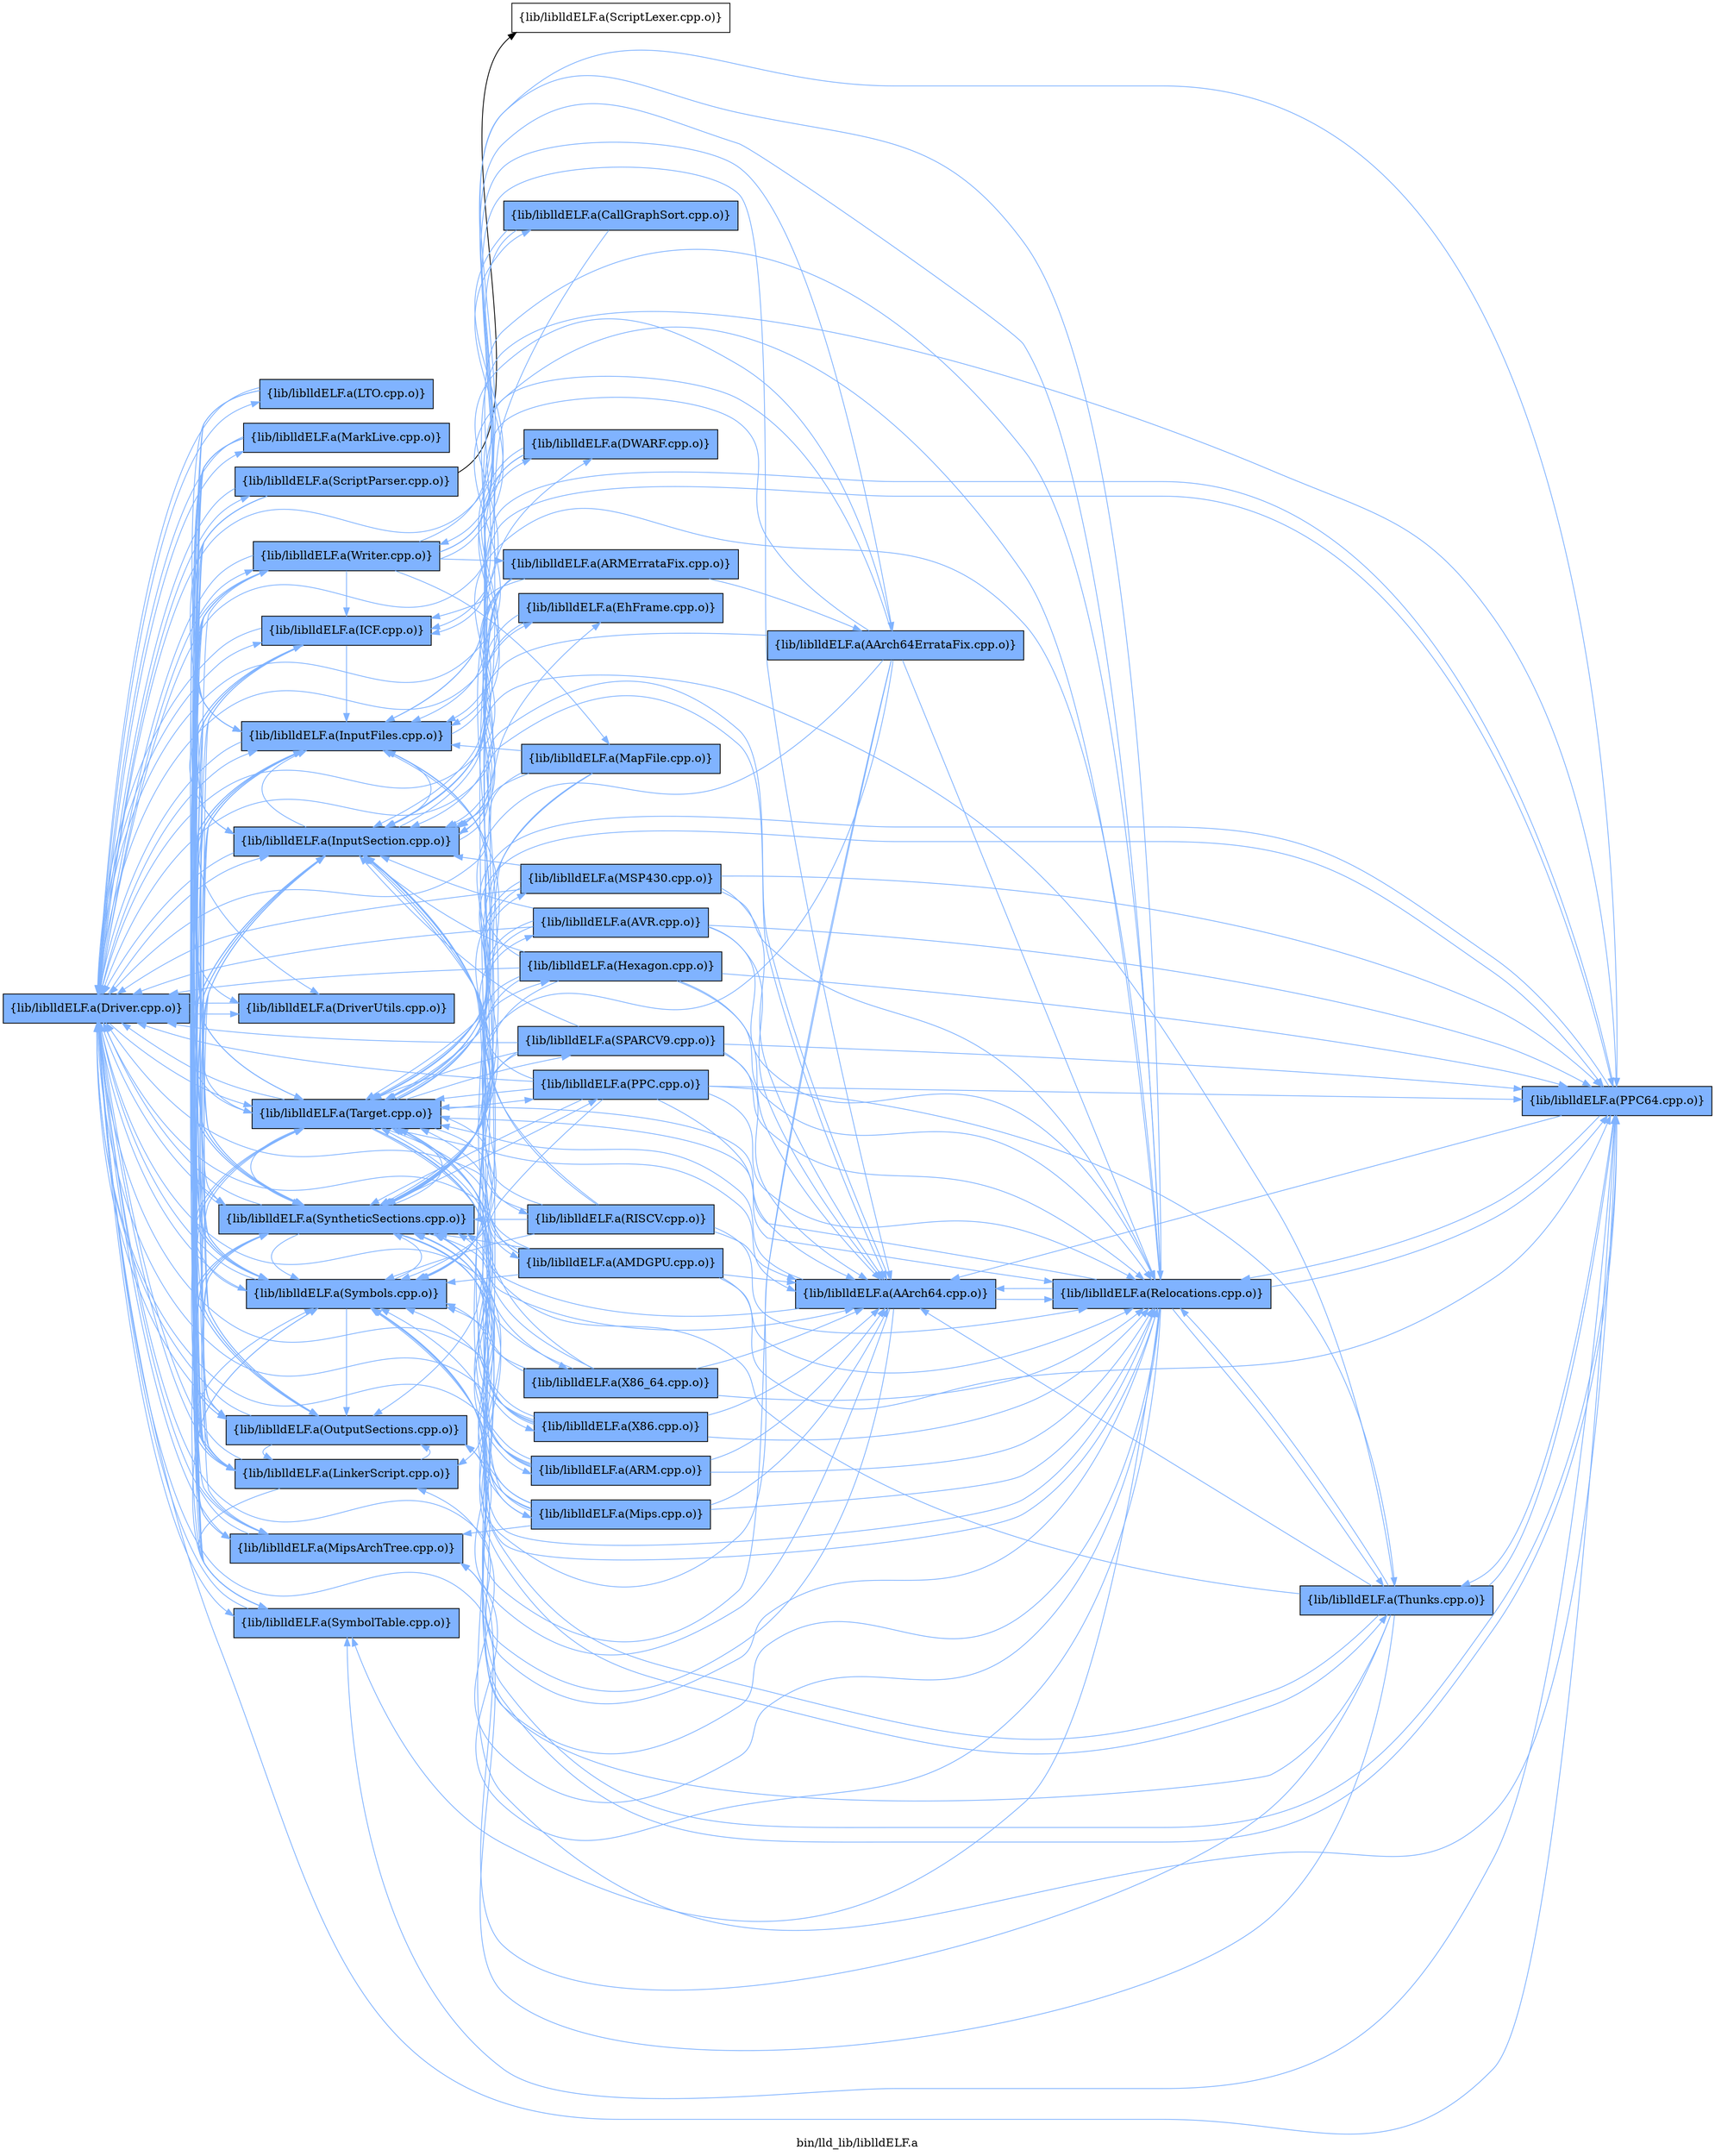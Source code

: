 digraph "bin/lld_lib/liblldELF.a" {
	label="bin/lld_lib/liblldELF.a";
	rankdir=LR;
	{ rank=same; Node0x55af26ed1038;  }
	{ rank=same; Node0x55af26eba248; Node0x55af26eb9b18; Node0x55af26ece018; Node0x55af26ece0b8; Node0x55af26ec2bc8; Node0x55af26ebc098; Node0x55af26ebb8c8; Node0x55af26ebb468; Node0x55af26ebd448; Node0x55af26ebc548; Node0x55af26ed2e88; Node0x55af26ed4968; Node0x55af26ed4788; Node0x55af26ed0958; Node0x55af26ecca88;  }

	Node0x55af26ed1038 [shape=record,shape=box,group=1,style=filled,fillcolor="0.600000 0.5 1",label="{lib/liblldELF.a(Driver.cpp.o)}"];
	Node0x55af26ed1038 -> Node0x55af26eba248[color="0.600000 0.5 1"];
	Node0x55af26ed1038 -> Node0x55af26eb9b18[color="0.600000 0.5 1"];
	Node0x55af26ed1038 -> Node0x55af26ece018[color="0.600000 0.5 1"];
	Node0x55af26ed1038 -> Node0x55af26ece0b8[color="0.600000 0.5 1"];
	Node0x55af26ed1038 -> Node0x55af26ec2bc8[color="0.600000 0.5 1"];
	Node0x55af26ed1038 -> Node0x55af26ebc098[color="0.600000 0.5 1"];
	Node0x55af26ed1038 -> Node0x55af26ebb8c8[color="0.600000 0.5 1"];
	Node0x55af26ed1038 -> Node0x55af26ebb468[color="0.600000 0.5 1"];
	Node0x55af26ed1038 -> Node0x55af26ebd448[color="0.600000 0.5 1"];
	Node0x55af26ed1038 -> Node0x55af26ebc548[color="0.600000 0.5 1"];
	Node0x55af26ed1038 -> Node0x55af26ed2e88[color="0.600000 0.5 1"];
	Node0x55af26ed1038 -> Node0x55af26ed4968[color="0.600000 0.5 1"];
	Node0x55af26ed1038 -> Node0x55af26ed4788[color="0.600000 0.5 1"];
	Node0x55af26ed1038 -> Node0x55af26ed0958[color="0.600000 0.5 1"];
	Node0x55af26ed1038 -> Node0x55af26ecca88[color="0.600000 0.5 1"];
	Node0x55af26eba248 [shape=record,shape=box,group=1,style=filled,fillcolor="0.600000 0.5 1",label="{lib/liblldELF.a(DriverUtils.cpp.o)}"];
	Node0x55af26eba248 -> Node0x55af26ed1038[color="0.600000 0.5 1"];
	Node0x55af26eb9b18 [shape=record,shape=box,group=1,style=filled,fillcolor="0.600000 0.5 1",label="{lib/liblldELF.a(ICF.cpp.o)}"];
	Node0x55af26eb9b18 -> Node0x55af26ece018[color="0.600000 0.5 1"];
	Node0x55af26eb9b18 -> Node0x55af26ed1038[color="0.600000 0.5 1"];
	Node0x55af26eb9b18 -> Node0x55af26ec2bc8[color="0.600000 0.5 1"];
	Node0x55af26eb9b18 -> Node0x55af26ebb8c8[color="0.600000 0.5 1"];
	Node0x55af26eb9b18 -> Node0x55af26ebd448[color="0.600000 0.5 1"];
	Node0x55af26eb9b18 -> Node0x55af26ed2e88[color="0.600000 0.5 1"];
	Node0x55af26eb9b18 -> Node0x55af26ed4968[color="0.600000 0.5 1"];
	Node0x55af26eb9b18 -> Node0x55af26ed4788[color="0.600000 0.5 1"];
	Node0x55af26ece018 [shape=record,shape=box,group=1,style=filled,fillcolor="0.600000 0.5 1",label="{lib/liblldELF.a(InputFiles.cpp.o)}"];
	Node0x55af26ece018 -> Node0x55af26eba248[color="0.600000 0.5 1"];
	Node0x55af26ece018 -> Node0x55af26ece798[color="0.600000 0.5 1"];
	Node0x55af26ece018 -> Node0x55af26ed1038[color="0.600000 0.5 1"];
	Node0x55af26ece018 -> Node0x55af26ece0b8[color="0.600000 0.5 1"];
	Node0x55af26ece018 -> Node0x55af26ec2bc8[color="0.600000 0.5 1"];
	Node0x55af26ece018 -> Node0x55af26ed2e88[color="0.600000 0.5 1"];
	Node0x55af26ece018 -> Node0x55af26ed4968[color="0.600000 0.5 1"];
	Node0x55af26ece018 -> Node0x55af26ed4788[color="0.600000 0.5 1"];
	Node0x55af26ece0b8 [shape=record,shape=box,group=1,style=filled,fillcolor="0.600000 0.5 1",label="{lib/liblldELF.a(MipsArchTree.cpp.o)}"];
	Node0x55af26ece0b8 -> Node0x55af26ece018[color="0.600000 0.5 1"];
	Node0x55af26ece0b8 -> Node0x55af26ed1038[color="0.600000 0.5 1"];
	Node0x55af26ec2bc8 [shape=record,shape=box,group=1,style=filled,fillcolor="0.600000 0.5 1",label="{lib/liblldELF.a(InputSection.cpp.o)}"];
	Node0x55af26ec2bc8 -> Node0x55af26ece018[color="0.600000 0.5 1"];
	Node0x55af26ec2bc8 -> Node0x55af26ed1038[color="0.600000 0.5 1"];
	Node0x55af26ec2bc8 -> Node0x55af26ece0b8[color="0.600000 0.5 1"];
	Node0x55af26ec2bc8 -> Node0x55af26ec2998[color="0.600000 0.5 1"];
	Node0x55af26ec2bc8 -> Node0x55af26eba798[color="0.600000 0.5 1"];
	Node0x55af26ec2bc8 -> Node0x55af26eba018[color="0.600000 0.5 1"];
	Node0x55af26ec2bc8 -> Node0x55af26ebd448[color="0.600000 0.5 1"];
	Node0x55af26ec2bc8 -> Node0x55af26ed2e88[color="0.600000 0.5 1"];
	Node0x55af26ec2bc8 -> Node0x55af26ed4968[color="0.600000 0.5 1"];
	Node0x55af26ec2bc8 -> Node0x55af26ed4788[color="0.600000 0.5 1"];
	Node0x55af26ec2bc8 -> Node0x55af26ed0958[color="0.600000 0.5 1"];
	Node0x55af26ebc098 [shape=record,shape=box,group=1,style=filled,fillcolor="0.600000 0.5 1",label="{lib/liblldELF.a(LTO.cpp.o)}"];
	Node0x55af26ebc098 -> Node0x55af26ece018[color="0.600000 0.5 1"];
	Node0x55af26ebc098 -> Node0x55af26ed1038[color="0.600000 0.5 1"];
	Node0x55af26ebc098 -> Node0x55af26ed2e88[color="0.600000 0.5 1"];
	Node0x55af26ebc098 -> Node0x55af26ed4968[color="0.600000 0.5 1"];
	Node0x55af26ebb8c8 [shape=record,shape=box,group=1,style=filled,fillcolor="0.600000 0.5 1",label="{lib/liblldELF.a(LinkerScript.cpp.o)}"];
	Node0x55af26ebb8c8 -> Node0x55af26ece018[color="0.600000 0.5 1"];
	Node0x55af26ebb8c8 -> Node0x55af26ed1038[color="0.600000 0.5 1"];
	Node0x55af26ebb8c8 -> Node0x55af26ec2bc8[color="0.600000 0.5 1"];
	Node0x55af26ebb8c8 -> Node0x55af26ebd448[color="0.600000 0.5 1"];
	Node0x55af26ebb8c8 -> Node0x55af26ed2e88[color="0.600000 0.5 1"];
	Node0x55af26ebb8c8 -> Node0x55af26ed4968[color="0.600000 0.5 1"];
	Node0x55af26ebb8c8 -> Node0x55af26ed4788[color="0.600000 0.5 1"];
	Node0x55af26ebb8c8 -> Node0x55af26ed0958[color="0.600000 0.5 1"];
	Node0x55af26ebb8c8 -> Node0x55af26ecca88[color="0.600000 0.5 1"];
	Node0x55af26ebb468 [shape=record,shape=box,group=1,style=filled,fillcolor="0.600000 0.5 1",label="{lib/liblldELF.a(MarkLive.cpp.o)}"];
	Node0x55af26ebb468 -> Node0x55af26ece018[color="0.600000 0.5 1"];
	Node0x55af26ebb468 -> Node0x55af26ed1038[color="0.600000 0.5 1"];
	Node0x55af26ebb468 -> Node0x55af26ec2bc8[color="0.600000 0.5 1"];
	Node0x55af26ebb468 -> Node0x55af26ebb8c8[color="0.600000 0.5 1"];
	Node0x55af26ebb468 -> Node0x55af26ed2e88[color="0.600000 0.5 1"];
	Node0x55af26ebb468 -> Node0x55af26ed4968[color="0.600000 0.5 1"];
	Node0x55af26ebb468 -> Node0x55af26ed4788[color="0.600000 0.5 1"];
	Node0x55af26ebb468 -> Node0x55af26ed0958[color="0.600000 0.5 1"];
	Node0x55af26ebd448 [shape=record,shape=box,group=1,style=filled,fillcolor="0.600000 0.5 1",label="{lib/liblldELF.a(OutputSections.cpp.o)}"];
	Node0x55af26ebd448 -> Node0x55af26eb9b18[color="0.600000 0.5 1"];
	Node0x55af26ebd448 -> Node0x55af26ed1038[color="0.600000 0.5 1"];
	Node0x55af26ebd448 -> Node0x55af26ec2bc8[color="0.600000 0.5 1"];
	Node0x55af26ebd448 -> Node0x55af26ebb8c8[color="0.600000 0.5 1"];
	Node0x55af26ebd448 -> Node0x55af26ed4788[color="0.600000 0.5 1"];
	Node0x55af26ebd448 -> Node0x55af26ed0958[color="0.600000 0.5 1"];
	Node0x55af26ebc548 [shape=record,shape=box,group=1,style=filled,fillcolor="0.600000 0.5 1",label="{lib/liblldELF.a(ScriptParser.cpp.o)}"];
	Node0x55af26ebc548 -> Node0x55af26eba248[color="0.600000 0.5 1"];
	Node0x55af26ebc548 -> Node0x55af26ece018[color="0.600000 0.5 1"];
	Node0x55af26ebc548 -> Node0x55af26ed1038[color="0.600000 0.5 1"];
	Node0x55af26ebc548 -> Node0x55af26ebb8c8[color="0.600000 0.5 1"];
	Node0x55af26ebc548 -> Node0x55af26ebd448[color="0.600000 0.5 1"];
	Node0x55af26ebc548 -> Node0x55af26ed2f78;
	Node0x55af26ebc548 -> Node0x55af26ed2e88[color="0.600000 0.5 1"];
	Node0x55af26ebc548 -> Node0x55af26ed0958[color="0.600000 0.5 1"];
	Node0x55af26ed2e88 [shape=record,shape=box,group=1,style=filled,fillcolor="0.600000 0.5 1",label="{lib/liblldELF.a(SymbolTable.cpp.o)}"];
	Node0x55af26ed2e88 -> Node0x55af26ed1038[color="0.600000 0.5 1"];
	Node0x55af26ed2e88 -> Node0x55af26ed4968[color="0.600000 0.5 1"];
	Node0x55af26ed4968 [shape=record,shape=box,group=1,style=filled,fillcolor="0.600000 0.5 1",label="{lib/liblldELF.a(Symbols.cpp.o)}"];
	Node0x55af26ed4968 -> Node0x55af26ece018[color="0.600000 0.5 1"];
	Node0x55af26ed4968 -> Node0x55af26ed1038[color="0.600000 0.5 1"];
	Node0x55af26ed4968 -> Node0x55af26ece0b8[color="0.600000 0.5 1"];
	Node0x55af26ed4968 -> Node0x55af26ec2bc8[color="0.600000 0.5 1"];
	Node0x55af26ed4968 -> Node0x55af26ebd448[color="0.600000 0.5 1"];
	Node0x55af26ed4968 -> Node0x55af26ed4788[color="0.600000 0.5 1"];
	Node0x55af26ed4968 -> Node0x55af26ed0958[color="0.600000 0.5 1"];
	Node0x55af26ed4788 [shape=record,shape=box,group=1,style=filled,fillcolor="0.600000 0.5 1",label="{lib/liblldELF.a(SyntheticSections.cpp.o)}"];
	Node0x55af26ed4788 -> Node0x55af26eb9b18[color="0.600000 0.5 1"];
	Node0x55af26ed4788 -> Node0x55af26ece018[color="0.600000 0.5 1"];
	Node0x55af26ed4788 -> Node0x55af26ece798[color="0.600000 0.5 1"];
	Node0x55af26ed4788 -> Node0x55af26ed1038[color="0.600000 0.5 1"];
	Node0x55af26ed4788 -> Node0x55af26ece0b8[color="0.600000 0.5 1"];
	Node0x55af26ed4788 -> Node0x55af26ec2bc8[color="0.600000 0.5 1"];
	Node0x55af26ed4788 -> Node0x55af26ec2998[color="0.600000 0.5 1"];
	Node0x55af26ed4788 -> Node0x55af26eba798[color="0.600000 0.5 1"];
	Node0x55af26ed4788 -> Node0x55af26eba018[color="0.600000 0.5 1"];
	Node0x55af26ed4788 -> Node0x55af26ebb8c8[color="0.600000 0.5 1"];
	Node0x55af26ed4788 -> Node0x55af26ebd448[color="0.600000 0.5 1"];
	Node0x55af26ed4788 -> Node0x55af26ebcc78[color="0.600000 0.5 1"];
	Node0x55af26ed4788 -> Node0x55af26ed2e88[color="0.600000 0.5 1"];
	Node0x55af26ed4788 -> Node0x55af26ed4968[color="0.600000 0.5 1"];
	Node0x55af26ed4788 -> Node0x55af26ed13a8[color="0.600000 0.5 1"];
	Node0x55af26ed4788 -> Node0x55af26ed10d8[color="0.600000 0.5 1"];
	Node0x55af26ed4788 -> Node0x55af26ed0958[color="0.600000 0.5 1"];
	Node0x55af26ed4788 -> Node0x55af26ecd168[color="0.600000 0.5 1"];
	Node0x55af26ed0958 [shape=record,shape=box,group=1,style=filled,fillcolor="0.600000 0.5 1",label="{lib/liblldELF.a(Target.cpp.o)}"];
	Node0x55af26ed0958 -> Node0x55af26ed1038[color="0.600000 0.5 1"];
	Node0x55af26ed0958 -> Node0x55af26ec2bc8[color="0.600000 0.5 1"];
	Node0x55af26ed0958 -> Node0x55af26ec2998[color="0.600000 0.5 1"];
	Node0x55af26ed0958 -> Node0x55af26eba798[color="0.600000 0.5 1"];
	Node0x55af26ed0958 -> Node0x55af26ebd448[color="0.600000 0.5 1"];
	Node0x55af26ed0958 -> Node0x55af26ebcc78[color="0.600000 0.5 1"];
	Node0x55af26ed0958 -> Node0x55af26ed4788[color="0.600000 0.5 1"];
	Node0x55af26ed0958 -> Node0x55af26ed13a8[color="0.600000 0.5 1"];
	Node0x55af26ed0958 -> Node0x55af26ed10d8[color="0.600000 0.5 1"];
	Node0x55af26ed0958 -> Node0x55af26ed29d8[color="0.600000 0.5 1"];
	Node0x55af26ed0958 -> Node0x55af26ed2208[color="0.600000 0.5 1"];
	Node0x55af26ed0958 -> Node0x55af26ed18a8[color="0.600000 0.5 1"];
	Node0x55af26ed0958 -> Node0x55af26eceb08[color="0.600000 0.5 1"];
	Node0x55af26ed0958 -> Node0x55af26ec6138[color="0.600000 0.5 1"];
	Node0x55af26ed0958 -> Node0x55af26ec54b8[color="0.600000 0.5 1"];
	Node0x55af26ed0958 -> Node0x55af26ecbc78[color="0.600000 0.5 1"];
	Node0x55af26ed0958 -> Node0x55af26ecb4f8[color="0.600000 0.5 1"];
	Node0x55af26ed0958 -> Node0x55af26ecbb88[color="0.600000 0.5 1"];
	Node0x55af26ecca88 [shape=record,shape=box,group=1,style=filled,fillcolor="0.600000 0.5 1",label="{lib/liblldELF.a(Writer.cpp.o)}"];
	Node0x55af26ecca88 -> Node0x55af26eb9b18[color="0.600000 0.5 1"];
	Node0x55af26ecca88 -> Node0x55af26ece018[color="0.600000 0.5 1"];
	Node0x55af26ecca88 -> Node0x55af26ed1038[color="0.600000 0.5 1"];
	Node0x55af26ecca88 -> Node0x55af26ec2bc8[color="0.600000 0.5 1"];
	Node0x55af26ecca88 -> Node0x55af26ec2998[color="0.600000 0.5 1"];
	Node0x55af26ecca88 -> Node0x55af26eba798[color="0.600000 0.5 1"];
	Node0x55af26ecca88 -> Node0x55af26ebb8c8[color="0.600000 0.5 1"];
	Node0x55af26ecca88 -> Node0x55af26ebd448[color="0.600000 0.5 1"];
	Node0x55af26ecca88 -> Node0x55af26ebcc78[color="0.600000 0.5 1"];
	Node0x55af26ecca88 -> Node0x55af26ed2e88[color="0.600000 0.5 1"];
	Node0x55af26ecca88 -> Node0x55af26ed4968[color="0.600000 0.5 1"];
	Node0x55af26ecca88 -> Node0x55af26ed4788[color="0.600000 0.5 1"];
	Node0x55af26ecca88 -> Node0x55af26ed0958[color="0.600000 0.5 1"];
	Node0x55af26ecca88 -> Node0x55af26ec9e28[color="0.600000 0.5 1"];
	Node0x55af26ecca88 -> Node0x55af26ec8c58[color="0.600000 0.5 1"];
	Node0x55af26ecca88 -> Node0x55af26ecad28[color="0.600000 0.5 1"];
	Node0x55af26ecca88 -> Node0x55af26eb67d8[color="0.600000 0.5 1"];
	Node0x55af26ece798 [shape=record,shape=box,group=1,style=filled,fillcolor="0.600000 0.5 1",label="{lib/liblldELF.a(DWARF.cpp.o)}"];
	Node0x55af26ece798 -> Node0x55af26ece018[color="0.600000 0.5 1"];
	Node0x55af26ece798 -> Node0x55af26ed1038[color="0.600000 0.5 1"];
	Node0x55af26ece798 -> Node0x55af26ec2bc8[color="0.600000 0.5 1"];
	Node0x55af26ec2998 [shape=record,shape=box,group=1,style=filled,fillcolor="0.600000 0.5 1",label="{lib/liblldELF.a(AArch64.cpp.o)}"];
	Node0x55af26ec2998 -> Node0x55af26ed1038[color="0.600000 0.5 1"];
	Node0x55af26ec2998 -> Node0x55af26ec2bc8[color="0.600000 0.5 1"];
	Node0x55af26ec2998 -> Node0x55af26ebcc78[color="0.600000 0.5 1"];
	Node0x55af26ec2998 -> Node0x55af26ed4968[color="0.600000 0.5 1"];
	Node0x55af26ec2998 -> Node0x55af26ed4788[color="0.600000 0.5 1"];
	Node0x55af26ec2998 -> Node0x55af26ed0958[color="0.600000 0.5 1"];
	Node0x55af26eba798 [shape=record,shape=box,group=1,style=filled,fillcolor="0.600000 0.5 1",label="{lib/liblldELF.a(PPC64.cpp.o)}"];
	Node0x55af26eba798 -> Node0x55af26ece018[color="0.600000 0.5 1"];
	Node0x55af26eba798 -> Node0x55af26ed1038[color="0.600000 0.5 1"];
	Node0x55af26eba798 -> Node0x55af26ec2bc8[color="0.600000 0.5 1"];
	Node0x55af26eba798 -> Node0x55af26ec2998[color="0.600000 0.5 1"];
	Node0x55af26eba798 -> Node0x55af26ebcc78[color="0.600000 0.5 1"];
	Node0x55af26eba798 -> Node0x55af26ed2e88[color="0.600000 0.5 1"];
	Node0x55af26eba798 -> Node0x55af26ed4968[color="0.600000 0.5 1"];
	Node0x55af26eba798 -> Node0x55af26ed4788[color="0.600000 0.5 1"];
	Node0x55af26eba798 -> Node0x55af26ed0958[color="0.600000 0.5 1"];
	Node0x55af26eba798 -> Node0x55af26ecd168[color="0.600000 0.5 1"];
	Node0x55af26eba018 [shape=record,shape=box,group=1,style=filled,fillcolor="0.600000 0.5 1",label="{lib/liblldELF.a(EhFrame.cpp.o)}"];
	Node0x55af26eba018 -> Node0x55af26ed1038[color="0.600000 0.5 1"];
	Node0x55af26eba018 -> Node0x55af26ec2bc8[color="0.600000 0.5 1"];
	Node0x55af26ebcc78 [shape=record,shape=box,group=1,style=filled,fillcolor="0.600000 0.5 1",label="{lib/liblldELF.a(Relocations.cpp.o)}"];
	Node0x55af26ebcc78 -> Node0x55af26eb9b18[color="0.600000 0.5 1"];
	Node0x55af26ebcc78 -> Node0x55af26ece018[color="0.600000 0.5 1"];
	Node0x55af26ebcc78 -> Node0x55af26ed1038[color="0.600000 0.5 1"];
	Node0x55af26ebcc78 -> Node0x55af26ece0b8[color="0.600000 0.5 1"];
	Node0x55af26ebcc78 -> Node0x55af26ec2bc8[color="0.600000 0.5 1"];
	Node0x55af26ebcc78 -> Node0x55af26ec2998[color="0.600000 0.5 1"];
	Node0x55af26ebcc78 -> Node0x55af26eba798[color="0.600000 0.5 1"];
	Node0x55af26ebcc78 -> Node0x55af26ebb8c8[color="0.600000 0.5 1"];
	Node0x55af26ebcc78 -> Node0x55af26ebd448[color="0.600000 0.5 1"];
	Node0x55af26ebcc78 -> Node0x55af26ed2e88[color="0.600000 0.5 1"];
	Node0x55af26ebcc78 -> Node0x55af26ed4968[color="0.600000 0.5 1"];
	Node0x55af26ebcc78 -> Node0x55af26ed4788[color="0.600000 0.5 1"];
	Node0x55af26ebcc78 -> Node0x55af26ed0958[color="0.600000 0.5 1"];
	Node0x55af26ebcc78 -> Node0x55af26ecd168[color="0.600000 0.5 1"];
	Node0x55af26ecd168 [shape=record,shape=box,group=1,style=filled,fillcolor="0.600000 0.5 1",label="{lib/liblldELF.a(Thunks.cpp.o)}"];
	Node0x55af26ecd168 -> Node0x55af26ed1038[color="0.600000 0.5 1"];
	Node0x55af26ecd168 -> Node0x55af26ece0b8[color="0.600000 0.5 1"];
	Node0x55af26ecd168 -> Node0x55af26ec2bc8[color="0.600000 0.5 1"];
	Node0x55af26ecd168 -> Node0x55af26ec2998[color="0.600000 0.5 1"];
	Node0x55af26ecd168 -> Node0x55af26eba798[color="0.600000 0.5 1"];
	Node0x55af26ecd168 -> Node0x55af26ebcc78[color="0.600000 0.5 1"];
	Node0x55af26ecd168 -> Node0x55af26ed4968[color="0.600000 0.5 1"];
	Node0x55af26ecd168 -> Node0x55af26ed4788[color="0.600000 0.5 1"];
	Node0x55af26ecd168 -> Node0x55af26ed0958[color="0.600000 0.5 1"];
	Node0x55af26ed2f78 [shape=record,shape=box,group=0,label="{lib/liblldELF.a(ScriptLexer.cpp.o)}"];
	Node0x55af26ed13a8 [shape=record,shape=box,group=1,style=filled,fillcolor="0.600000 0.5 1",label="{lib/liblldELF.a(PPC.cpp.o)}"];
	Node0x55af26ed13a8 -> Node0x55af26ed1038[color="0.600000 0.5 1"];
	Node0x55af26ed13a8 -> Node0x55af26ec2bc8[color="0.600000 0.5 1"];
	Node0x55af26ed13a8 -> Node0x55af26ec2998[color="0.600000 0.5 1"];
	Node0x55af26ed13a8 -> Node0x55af26eba798[color="0.600000 0.5 1"];
	Node0x55af26ed13a8 -> Node0x55af26ebcc78[color="0.600000 0.5 1"];
	Node0x55af26ed13a8 -> Node0x55af26ed4968[color="0.600000 0.5 1"];
	Node0x55af26ed13a8 -> Node0x55af26ed4788[color="0.600000 0.5 1"];
	Node0x55af26ed13a8 -> Node0x55af26ed0958[color="0.600000 0.5 1"];
	Node0x55af26ed13a8 -> Node0x55af26ecd168[color="0.600000 0.5 1"];
	Node0x55af26ed10d8 [shape=record,shape=box,group=1,style=filled,fillcolor="0.600000 0.5 1",label="{lib/liblldELF.a(Mips.cpp.o)}"];
	Node0x55af26ed10d8 -> Node0x55af26ed1038[color="0.600000 0.5 1"];
	Node0x55af26ed10d8 -> Node0x55af26ece0b8[color="0.600000 0.5 1"];
	Node0x55af26ed10d8 -> Node0x55af26ec2bc8[color="0.600000 0.5 1"];
	Node0x55af26ed10d8 -> Node0x55af26ec2998[color="0.600000 0.5 1"];
	Node0x55af26ed10d8 -> Node0x55af26ebcc78[color="0.600000 0.5 1"];
	Node0x55af26ed10d8 -> Node0x55af26ed4968[color="0.600000 0.5 1"];
	Node0x55af26ed10d8 -> Node0x55af26ed4788[color="0.600000 0.5 1"];
	Node0x55af26ed10d8 -> Node0x55af26ed0958[color="0.600000 0.5 1"];
	Node0x55af26ed29d8 [shape=record,shape=box,group=1,style=filled,fillcolor="0.600000 0.5 1",label="{lib/liblldELF.a(RISCV.cpp.o)}"];
	Node0x55af26ed29d8 -> Node0x55af26ece018[color="0.600000 0.5 1"];
	Node0x55af26ed29d8 -> Node0x55af26ed1038[color="0.600000 0.5 1"];
	Node0x55af26ed29d8 -> Node0x55af26ec2bc8[color="0.600000 0.5 1"];
	Node0x55af26ed29d8 -> Node0x55af26ec2998[color="0.600000 0.5 1"];
	Node0x55af26ed29d8 -> Node0x55af26ebcc78[color="0.600000 0.5 1"];
	Node0x55af26ed29d8 -> Node0x55af26ed4968[color="0.600000 0.5 1"];
	Node0x55af26ed29d8 -> Node0x55af26ed4788[color="0.600000 0.5 1"];
	Node0x55af26ed29d8 -> Node0x55af26ed0958[color="0.600000 0.5 1"];
	Node0x55af26ed2208 [shape=record,shape=box,group=1,style=filled,fillcolor="0.600000 0.5 1",label="{lib/liblldELF.a(Hexagon.cpp.o)}"];
	Node0x55af26ed2208 -> Node0x55af26ece018[color="0.600000 0.5 1"];
	Node0x55af26ed2208 -> Node0x55af26ed1038[color="0.600000 0.5 1"];
	Node0x55af26ed2208 -> Node0x55af26ec2bc8[color="0.600000 0.5 1"];
	Node0x55af26ed2208 -> Node0x55af26ec2998[color="0.600000 0.5 1"];
	Node0x55af26ed2208 -> Node0x55af26eba798[color="0.600000 0.5 1"];
	Node0x55af26ed2208 -> Node0x55af26ebcc78[color="0.600000 0.5 1"];
	Node0x55af26ed2208 -> Node0x55af26ed4968[color="0.600000 0.5 1"];
	Node0x55af26ed2208 -> Node0x55af26ed4788[color="0.600000 0.5 1"];
	Node0x55af26ed2208 -> Node0x55af26ed0958[color="0.600000 0.5 1"];
	Node0x55af26ed18a8 [shape=record,shape=box,group=1,style=filled,fillcolor="0.600000 0.5 1",label="{lib/liblldELF.a(SPARCV9.cpp.o)}"];
	Node0x55af26ed18a8 -> Node0x55af26ed1038[color="0.600000 0.5 1"];
	Node0x55af26ed18a8 -> Node0x55af26ec2bc8[color="0.600000 0.5 1"];
	Node0x55af26ed18a8 -> Node0x55af26ec2998[color="0.600000 0.5 1"];
	Node0x55af26ed18a8 -> Node0x55af26eba798[color="0.600000 0.5 1"];
	Node0x55af26ed18a8 -> Node0x55af26ebcc78[color="0.600000 0.5 1"];
	Node0x55af26ed18a8 -> Node0x55af26ed4968[color="0.600000 0.5 1"];
	Node0x55af26ed18a8 -> Node0x55af26ed4788[color="0.600000 0.5 1"];
	Node0x55af26ed18a8 -> Node0x55af26ed0958[color="0.600000 0.5 1"];
	Node0x55af26eceb08 [shape=record,shape=box,group=1,style=filled,fillcolor="0.600000 0.5 1",label="{lib/liblldELF.a(X86_64.cpp.o)}"];
	Node0x55af26eceb08 -> Node0x55af26ed1038[color="0.600000 0.5 1"];
	Node0x55af26eceb08 -> Node0x55af26ec2bc8[color="0.600000 0.5 1"];
	Node0x55af26eceb08 -> Node0x55af26ec2998[color="0.600000 0.5 1"];
	Node0x55af26eceb08 -> Node0x55af26ebcc78[color="0.600000 0.5 1"];
	Node0x55af26eceb08 -> Node0x55af26ed4968[color="0.600000 0.5 1"];
	Node0x55af26eceb08 -> Node0x55af26ed4788[color="0.600000 0.5 1"];
	Node0x55af26eceb08 -> Node0x55af26ed0958[color="0.600000 0.5 1"];
	Node0x55af26ec6138 [shape=record,shape=box,group=1,style=filled,fillcolor="0.600000 0.5 1",label="{lib/liblldELF.a(X86.cpp.o)}"];
	Node0x55af26ec6138 -> Node0x55af26ed1038[color="0.600000 0.5 1"];
	Node0x55af26ec6138 -> Node0x55af26ec2bc8[color="0.600000 0.5 1"];
	Node0x55af26ec6138 -> Node0x55af26ec2998[color="0.600000 0.5 1"];
	Node0x55af26ec6138 -> Node0x55af26ebcc78[color="0.600000 0.5 1"];
	Node0x55af26ec6138 -> Node0x55af26ed4968[color="0.600000 0.5 1"];
	Node0x55af26ec6138 -> Node0x55af26ed4788[color="0.600000 0.5 1"];
	Node0x55af26ec6138 -> Node0x55af26ed0958[color="0.600000 0.5 1"];
	Node0x55af26ec54b8 [shape=record,shape=box,group=1,style=filled,fillcolor="0.600000 0.5 1",label="{lib/liblldELF.a(ARM.cpp.o)}"];
	Node0x55af26ec54b8 -> Node0x55af26ed1038[color="0.600000 0.5 1"];
	Node0x55af26ec54b8 -> Node0x55af26ec2bc8[color="0.600000 0.5 1"];
	Node0x55af26ec54b8 -> Node0x55af26ec2998[color="0.600000 0.5 1"];
	Node0x55af26ec54b8 -> Node0x55af26ebcc78[color="0.600000 0.5 1"];
	Node0x55af26ec54b8 -> Node0x55af26ed4968[color="0.600000 0.5 1"];
	Node0x55af26ec54b8 -> Node0x55af26ed4788[color="0.600000 0.5 1"];
	Node0x55af26ec54b8 -> Node0x55af26ed0958[color="0.600000 0.5 1"];
	Node0x55af26ecbc78 [shape=record,shape=box,group=1,style=filled,fillcolor="0.600000 0.5 1",label="{lib/liblldELF.a(MSP430.cpp.o)}"];
	Node0x55af26ecbc78 -> Node0x55af26ed1038[color="0.600000 0.5 1"];
	Node0x55af26ecbc78 -> Node0x55af26ec2bc8[color="0.600000 0.5 1"];
	Node0x55af26ecbc78 -> Node0x55af26ec2998[color="0.600000 0.5 1"];
	Node0x55af26ecbc78 -> Node0x55af26eba798[color="0.600000 0.5 1"];
	Node0x55af26ecbc78 -> Node0x55af26ebcc78[color="0.600000 0.5 1"];
	Node0x55af26ecbc78 -> Node0x55af26ed4788[color="0.600000 0.5 1"];
	Node0x55af26ecbc78 -> Node0x55af26ed0958[color="0.600000 0.5 1"];
	Node0x55af26ecb4f8 [shape=record,shape=box,group=1,style=filled,fillcolor="0.600000 0.5 1",label="{lib/liblldELF.a(AVR.cpp.o)}"];
	Node0x55af26ecb4f8 -> Node0x55af26ed1038[color="0.600000 0.5 1"];
	Node0x55af26ecb4f8 -> Node0x55af26ec2bc8[color="0.600000 0.5 1"];
	Node0x55af26ecb4f8 -> Node0x55af26ec2998[color="0.600000 0.5 1"];
	Node0x55af26ecb4f8 -> Node0x55af26eba798[color="0.600000 0.5 1"];
	Node0x55af26ecb4f8 -> Node0x55af26ebcc78[color="0.600000 0.5 1"];
	Node0x55af26ecb4f8 -> Node0x55af26ed4788[color="0.600000 0.5 1"];
	Node0x55af26ecb4f8 -> Node0x55af26ed0958[color="0.600000 0.5 1"];
	Node0x55af26ecbb88 [shape=record,shape=box,group=1,style=filled,fillcolor="0.600000 0.5 1",label="{lib/liblldELF.a(AMDGPU.cpp.o)}"];
	Node0x55af26ecbb88 -> Node0x55af26ece018[color="0.600000 0.5 1"];
	Node0x55af26ecbb88 -> Node0x55af26ed1038[color="0.600000 0.5 1"];
	Node0x55af26ecbb88 -> Node0x55af26ec2bc8[color="0.600000 0.5 1"];
	Node0x55af26ecbb88 -> Node0x55af26ec2998[color="0.600000 0.5 1"];
	Node0x55af26ecbb88 -> Node0x55af26eba798[color="0.600000 0.5 1"];
	Node0x55af26ecbb88 -> Node0x55af26ebcc78[color="0.600000 0.5 1"];
	Node0x55af26ecbb88 -> Node0x55af26ed4968[color="0.600000 0.5 1"];
	Node0x55af26ecbb88 -> Node0x55af26ed4788[color="0.600000 0.5 1"];
	Node0x55af26ecbb88 -> Node0x55af26ed0958[color="0.600000 0.5 1"];
	Node0x55af26ec9e28 [shape=record,shape=box,group=1,style=filled,fillcolor="0.600000 0.5 1",label="{lib/liblldELF.a(CallGraphSort.cpp.o)}"];
	Node0x55af26ec9e28 -> Node0x55af26ed1038[color="0.600000 0.5 1"];
	Node0x55af26ec9e28 -> Node0x55af26ec2bc8[color="0.600000 0.5 1"];
	Node0x55af26ec9e28 -> Node0x55af26ecca88[color="0.600000 0.5 1"];
	Node0x55af26ec8c58 [shape=record,shape=box,group=1,style=filled,fillcolor="0.600000 0.5 1",label="{lib/liblldELF.a(AArch64ErrataFix.cpp.o)}"];
	Node0x55af26ec8c58 -> Node0x55af26eb9b18[color="0.600000 0.5 1"];
	Node0x55af26ec8c58 -> Node0x55af26ece018[color="0.600000 0.5 1"];
	Node0x55af26ec8c58 -> Node0x55af26ed1038[color="0.600000 0.5 1"];
	Node0x55af26ec8c58 -> Node0x55af26ec2bc8[color="0.600000 0.5 1"];
	Node0x55af26ec8c58 -> Node0x55af26ebd448[color="0.600000 0.5 1"];
	Node0x55af26ec8c58 -> Node0x55af26ebcc78[color="0.600000 0.5 1"];
	Node0x55af26ec8c58 -> Node0x55af26ed4968[color="0.600000 0.5 1"];
	Node0x55af26ec8c58 -> Node0x55af26ed4788[color="0.600000 0.5 1"];
	Node0x55af26ec8c58 -> Node0x55af26ed0958[color="0.600000 0.5 1"];
	Node0x55af26ecad28 [shape=record,shape=box,group=1,style=filled,fillcolor="0.600000 0.5 1",label="{lib/liblldELF.a(ARMErrataFix.cpp.o)}"];
	Node0x55af26ecad28 -> Node0x55af26eb9b18[color="0.600000 0.5 1"];
	Node0x55af26ecad28 -> Node0x55af26ece018[color="0.600000 0.5 1"];
	Node0x55af26ecad28 -> Node0x55af26ed1038[color="0.600000 0.5 1"];
	Node0x55af26ecad28 -> Node0x55af26ec2bc8[color="0.600000 0.5 1"];
	Node0x55af26ecad28 -> Node0x55af26ebd448[color="0.600000 0.5 1"];
	Node0x55af26ecad28 -> Node0x55af26ed4968[color="0.600000 0.5 1"];
	Node0x55af26ecad28 -> Node0x55af26ed4788[color="0.600000 0.5 1"];
	Node0x55af26ecad28 -> Node0x55af26ed0958[color="0.600000 0.5 1"];
	Node0x55af26ecad28 -> Node0x55af26ec8c58[color="0.600000 0.5 1"];
	Node0x55af26eb67d8 [shape=record,shape=box,group=1,style=filled,fillcolor="0.600000 0.5 1",label="{lib/liblldELF.a(MapFile.cpp.o)}"];
	Node0x55af26eb67d8 -> Node0x55af26ece018[color="0.600000 0.5 1"];
	Node0x55af26eb67d8 -> Node0x55af26ed1038[color="0.600000 0.5 1"];
	Node0x55af26eb67d8 -> Node0x55af26ec2bc8[color="0.600000 0.5 1"];
	Node0x55af26eb67d8 -> Node0x55af26ebb8c8[color="0.600000 0.5 1"];
	Node0x55af26eb67d8 -> Node0x55af26ed4968[color="0.600000 0.5 1"];
	Node0x55af26eb67d8 -> Node0x55af26ed4788[color="0.600000 0.5 1"];
}
